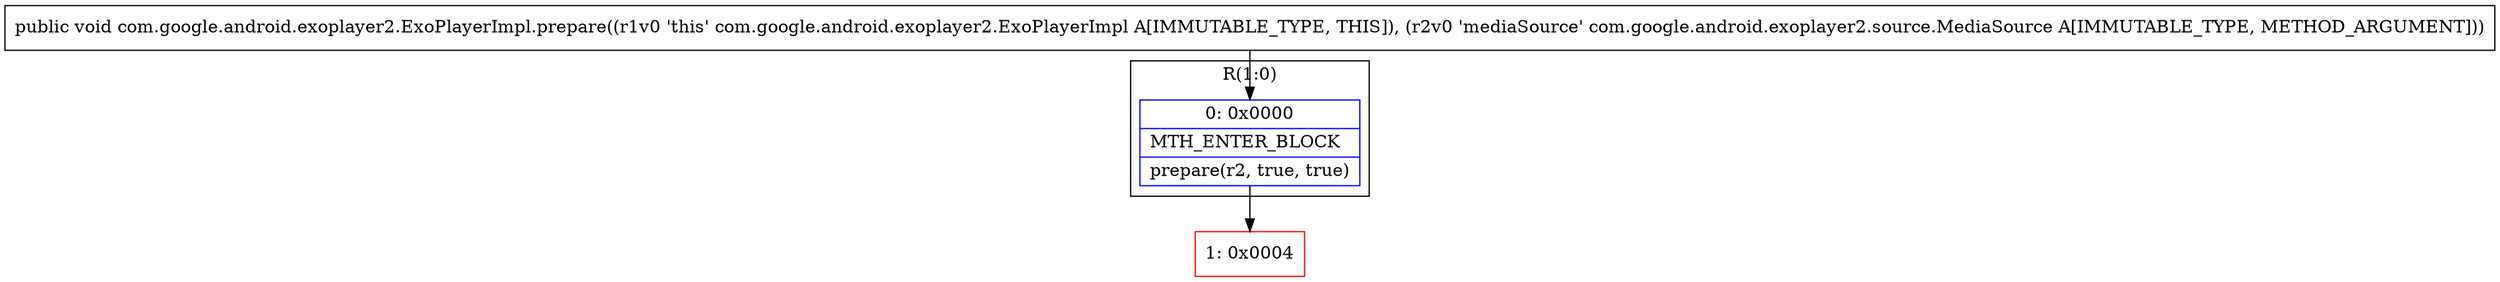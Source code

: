digraph "CFG forcom.google.android.exoplayer2.ExoPlayerImpl.prepare(Lcom\/google\/android\/exoplayer2\/source\/MediaSource;)V" {
subgraph cluster_Region_610567796 {
label = "R(1:0)";
node [shape=record,color=blue];
Node_0 [shape=record,label="{0\:\ 0x0000|MTH_ENTER_BLOCK\l|prepare(r2, true, true)\l}"];
}
Node_1 [shape=record,color=red,label="{1\:\ 0x0004}"];
MethodNode[shape=record,label="{public void com.google.android.exoplayer2.ExoPlayerImpl.prepare((r1v0 'this' com.google.android.exoplayer2.ExoPlayerImpl A[IMMUTABLE_TYPE, THIS]), (r2v0 'mediaSource' com.google.android.exoplayer2.source.MediaSource A[IMMUTABLE_TYPE, METHOD_ARGUMENT])) }"];
MethodNode -> Node_0;
Node_0 -> Node_1;
}

